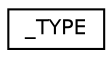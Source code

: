 digraph "Graphical Class Hierarchy"
{
  edge [fontname="Helvetica",fontsize="10",labelfontname="Helvetica",labelfontsize="10"];
  node [fontname="Helvetica",fontsize="10",shape=record];
  rankdir="LR";
  Node1 [label="_TYPE",height=0.2,width=0.4,color="black", fillcolor="white", style="filled",URL="$struct___t_y_p_e.html"];
}

